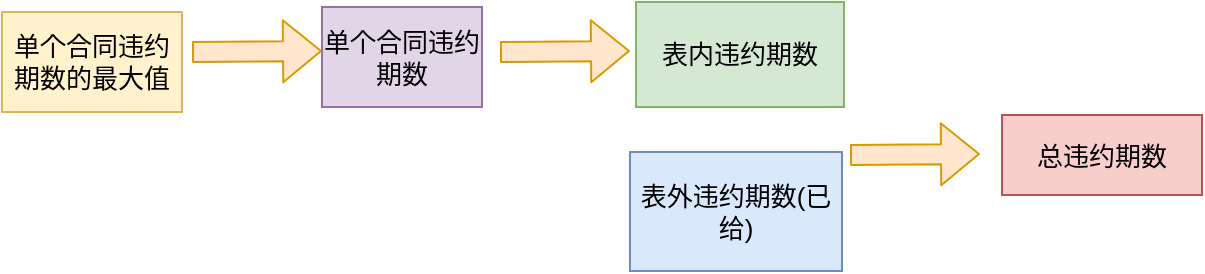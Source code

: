 <mxfile version="14.0.3" type="github">
  <diagram id="feWMyJ2JA-bkwLYrZOG4" name="第 1 页">
    <mxGraphModel dx="868" dy="428" grid="1" gridSize="10" guides="1" tooltips="1" connect="1" arrows="1" fold="1" page="1" pageScale="1" pageWidth="827" pageHeight="1169" math="0" shadow="0">
      <root>
        <mxCell id="0" />
        <mxCell id="1" parent="0" />
        <mxCell id="zZyJ8hrBkpWKRkzXpiwk-2" value="&lt;font style=&quot;font-size: 13px&quot;&gt;总违约期数&lt;/font&gt;" style="rounded=0;whiteSpace=wrap;html=1;fillColor=#f8cecc;strokeColor=#b85450;" vertex="1" parent="1">
          <mxGeometry x="600" y="151.5" width="100" height="40" as="geometry" />
        </mxCell>
        <mxCell id="zZyJ8hrBkpWKRkzXpiwk-3" value="" style="shape=image;html=1;verticalAlign=top;verticalLabelPosition=bottom;labelBackgroundColor=#ffffff;imageAspect=0;aspect=fixed;image=https://cdn1.iconfinder.com/data/icons/gradak-interface/32/interface-77-128.png" vertex="1" parent="1">
          <mxGeometry x="438" y="142.5" width="58" height="58" as="geometry" />
        </mxCell>
        <mxCell id="zZyJ8hrBkpWKRkzXpiwk-5" value="&lt;font style=&quot;font-size: 13px&quot;&gt;表外违约期数(已给)&lt;/font&gt;" style="rounded=0;whiteSpace=wrap;html=1;fillColor=#dae8fc;strokeColor=#6c8ebf;" vertex="1" parent="1">
          <mxGeometry x="414" y="170" width="106" height="59.5" as="geometry" />
        </mxCell>
        <mxCell id="zZyJ8hrBkpWKRkzXpiwk-6" value="&lt;font style=&quot;font-size: 13px&quot;&gt;表内违约期数&lt;/font&gt;" style="rounded=0;whiteSpace=wrap;html=1;fillColor=#d5e8d4;strokeColor=#82b366;" vertex="1" parent="1">
          <mxGeometry x="417" y="95" width="104" height="52.5" as="geometry" />
        </mxCell>
        <mxCell id="zZyJ8hrBkpWKRkzXpiwk-13" value="&lt;font style=&quot;font-size: 13px&quot;&gt;单个合同违约期数&lt;/font&gt;" style="rounded=0;whiteSpace=wrap;html=1;fillColor=#e1d5e7;strokeColor=#9673a6;" vertex="1" parent="1">
          <mxGeometry x="260" y="97.5" width="80" height="50" as="geometry" />
        </mxCell>
        <mxCell id="zZyJ8hrBkpWKRkzXpiwk-18" value="&lt;font style=&quot;font-size: 13px&quot;&gt;单个合同违约期数的最大值&lt;/font&gt;" style="rounded=0;whiteSpace=wrap;html=1;fillColor=#fff2cc;strokeColor=#d6b656;" vertex="1" parent="1">
          <mxGeometry x="100" y="100" width="90" height="50" as="geometry" />
        </mxCell>
        <mxCell id="zZyJ8hrBkpWKRkzXpiwk-22" value="" style="shape=flexArrow;endArrow=classic;html=1;fillColor=#ffe6cc;strokeColor=#d79b00;" edge="1" parent="1">
          <mxGeometry width="50" height="50" relative="1" as="geometry">
            <mxPoint x="195" y="120" as="sourcePoint" />
            <mxPoint x="260" y="119.5" as="targetPoint" />
          </mxGeometry>
        </mxCell>
        <mxCell id="zZyJ8hrBkpWKRkzXpiwk-27" value="" style="shape=flexArrow;endArrow=classic;html=1;fillColor=#ffe6cc;strokeColor=#d79b00;" edge="1" parent="1">
          <mxGeometry width="50" height="50" relative="1" as="geometry">
            <mxPoint x="349" y="120" as="sourcePoint" />
            <mxPoint x="414" y="119.5" as="targetPoint" />
          </mxGeometry>
        </mxCell>
        <mxCell id="zZyJ8hrBkpWKRkzXpiwk-29" value="" style="shape=flexArrow;endArrow=classic;html=1;fillColor=#ffe6cc;strokeColor=#d79b00;" edge="1" parent="1">
          <mxGeometry width="50" height="50" relative="1" as="geometry">
            <mxPoint x="524" y="171.5" as="sourcePoint" />
            <mxPoint x="589" y="171" as="targetPoint" />
          </mxGeometry>
        </mxCell>
      </root>
    </mxGraphModel>
  </diagram>
</mxfile>

